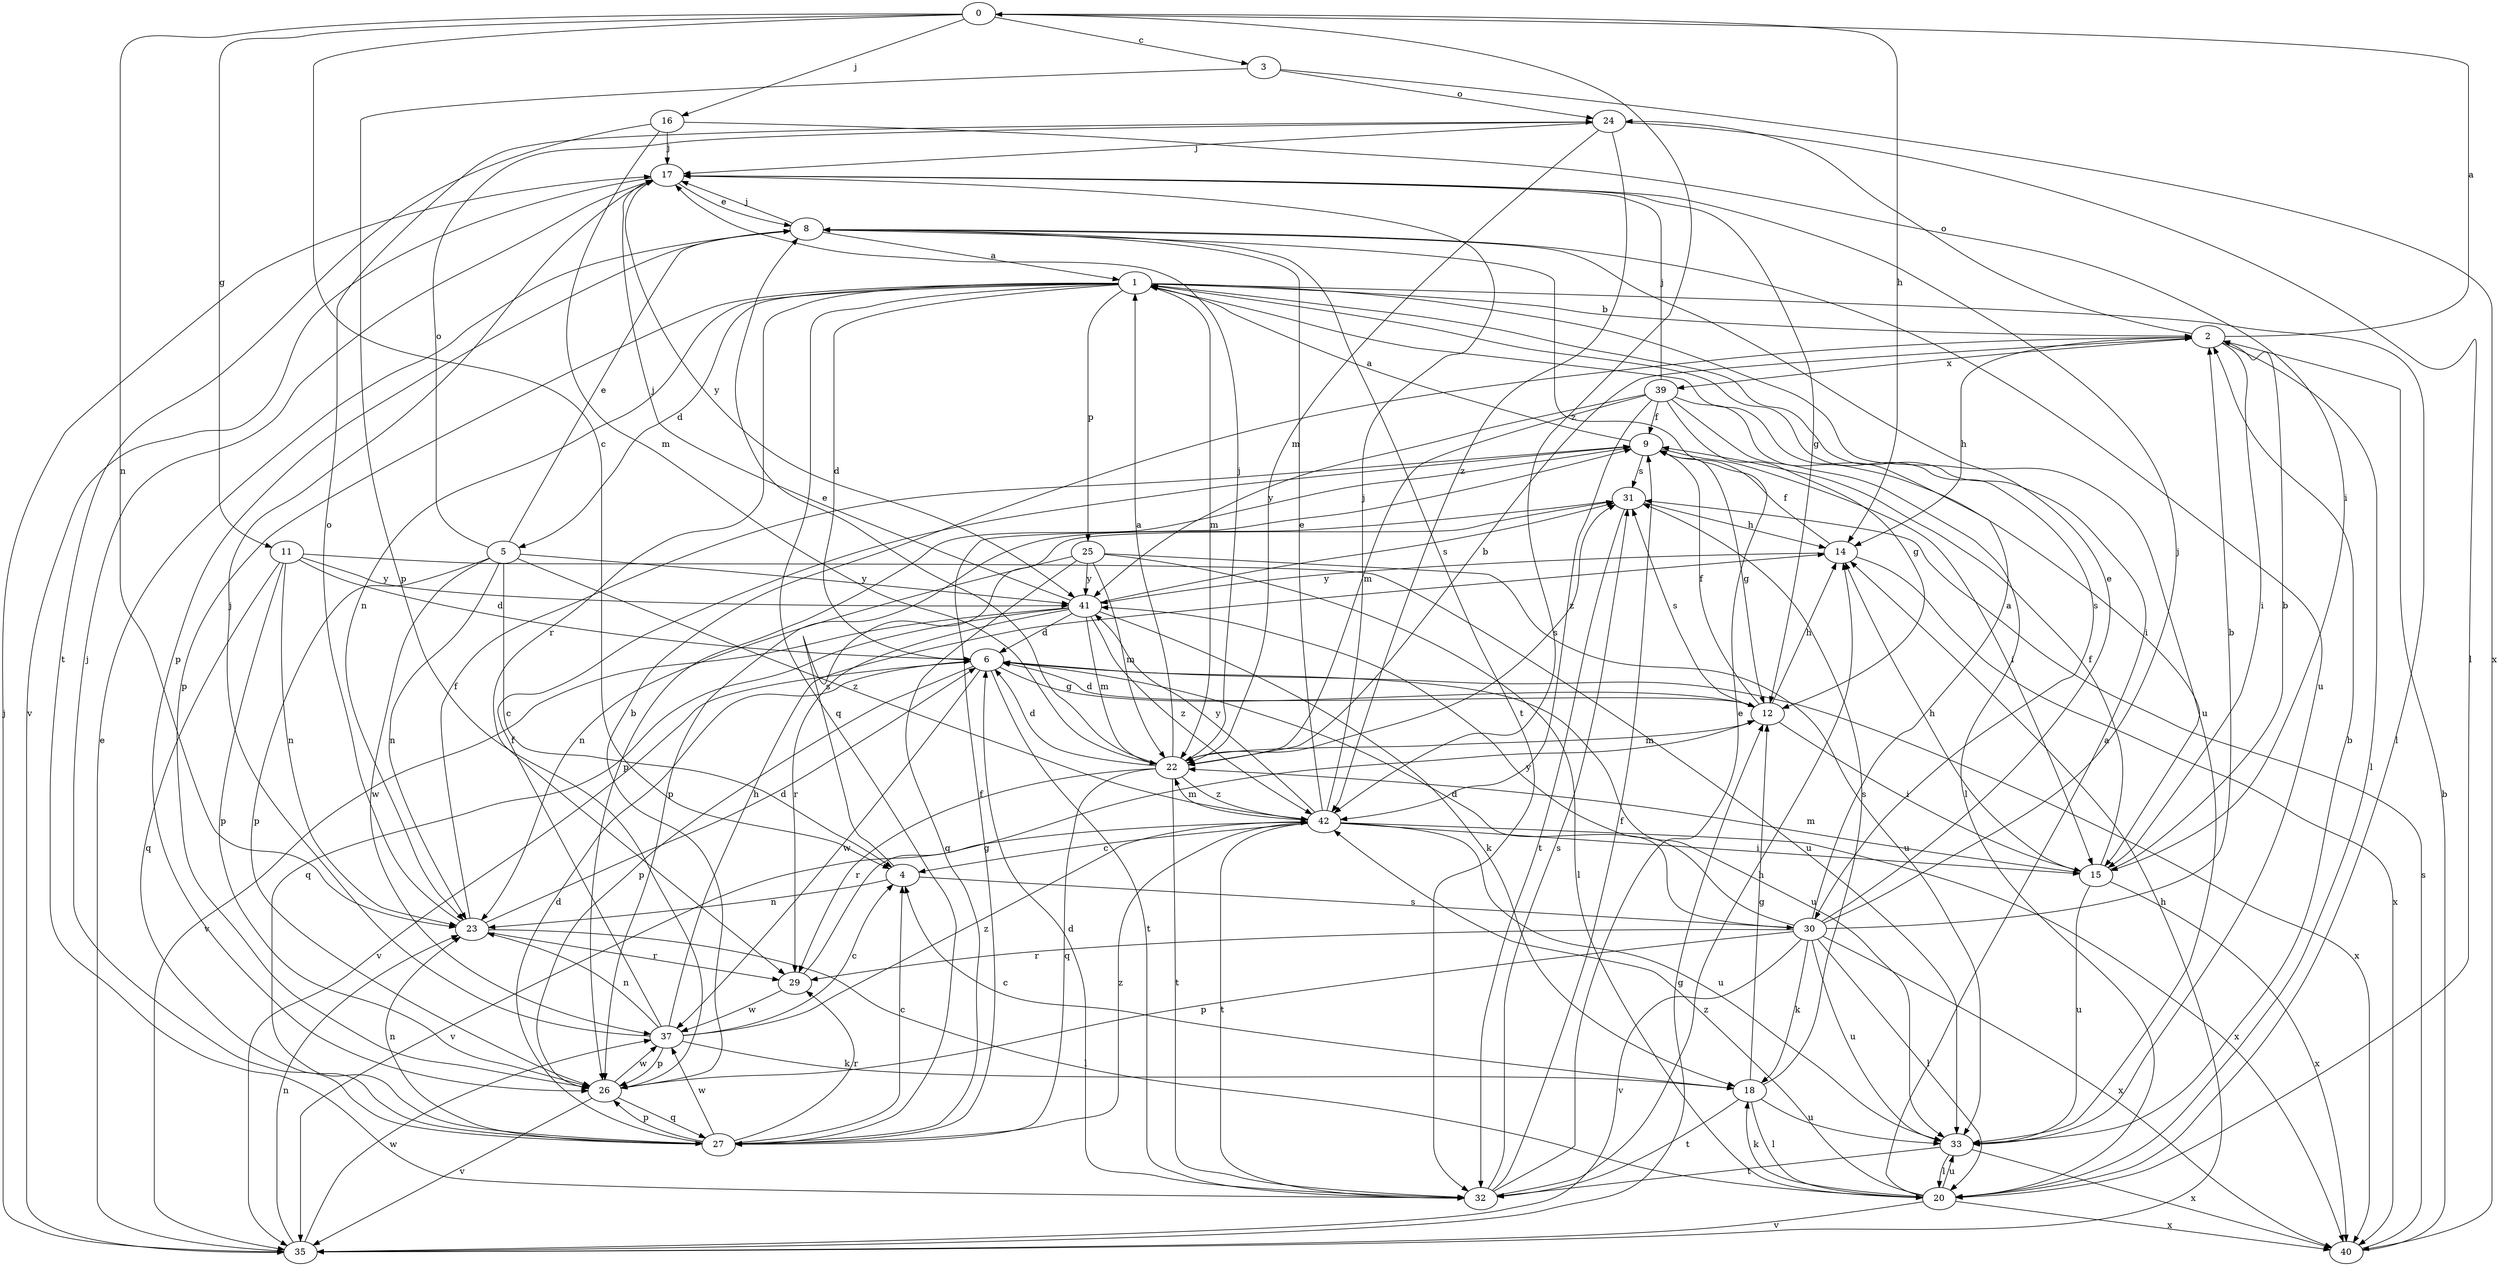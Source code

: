strict digraph  {
0;
1;
2;
3;
4;
5;
6;
8;
9;
11;
12;
14;
15;
16;
17;
18;
20;
22;
23;
24;
25;
26;
27;
29;
30;
31;
32;
33;
35;
37;
39;
40;
41;
42;
0 -> 3  [label=c];
0 -> 4  [label=c];
0 -> 11  [label=g];
0 -> 14  [label=h];
0 -> 16  [label=j];
0 -> 23  [label=n];
0 -> 42  [label=z];
1 -> 2  [label=b];
1 -> 5  [label=d];
1 -> 6  [label=d];
1 -> 20  [label=l];
1 -> 22  [label=m];
1 -> 23  [label=n];
1 -> 25  [label=p];
1 -> 26  [label=p];
1 -> 27  [label=q];
1 -> 29  [label=r];
1 -> 30  [label=s];
1 -> 33  [label=u];
2 -> 0  [label=a];
2 -> 14  [label=h];
2 -> 15  [label=i];
2 -> 20  [label=l];
2 -> 24  [label=o];
2 -> 39  [label=x];
3 -> 24  [label=o];
3 -> 26  [label=p];
3 -> 40  [label=x];
4 -> 23  [label=n];
4 -> 30  [label=s];
4 -> 31  [label=s];
5 -> 4  [label=c];
5 -> 8  [label=e];
5 -> 23  [label=n];
5 -> 24  [label=o];
5 -> 26  [label=p];
5 -> 37  [label=w];
5 -> 41  [label=y];
5 -> 42  [label=z];
6 -> 12  [label=g];
6 -> 26  [label=p];
6 -> 32  [label=t];
6 -> 33  [label=u];
6 -> 35  [label=v];
6 -> 37  [label=w];
6 -> 40  [label=x];
8 -> 1  [label=a];
8 -> 17  [label=j];
8 -> 26  [label=p];
8 -> 32  [label=t];
8 -> 33  [label=u];
9 -> 1  [label=a];
9 -> 12  [label=g];
9 -> 15  [label=i];
9 -> 26  [label=p];
9 -> 31  [label=s];
11 -> 6  [label=d];
11 -> 23  [label=n];
11 -> 26  [label=p];
11 -> 27  [label=q];
11 -> 33  [label=u];
11 -> 41  [label=y];
12 -> 6  [label=d];
12 -> 9  [label=f];
12 -> 14  [label=h];
12 -> 15  [label=i];
12 -> 22  [label=m];
12 -> 31  [label=s];
14 -> 9  [label=f];
14 -> 40  [label=x];
14 -> 41  [label=y];
15 -> 2  [label=b];
15 -> 9  [label=f];
15 -> 14  [label=h];
15 -> 22  [label=m];
15 -> 33  [label=u];
15 -> 40  [label=x];
16 -> 15  [label=i];
16 -> 17  [label=j];
16 -> 22  [label=m];
16 -> 32  [label=t];
17 -> 8  [label=e];
17 -> 12  [label=g];
17 -> 35  [label=v];
17 -> 41  [label=y];
18 -> 4  [label=c];
18 -> 12  [label=g];
18 -> 20  [label=l];
18 -> 31  [label=s];
18 -> 32  [label=t];
18 -> 33  [label=u];
20 -> 1  [label=a];
20 -> 18  [label=k];
20 -> 33  [label=u];
20 -> 35  [label=v];
20 -> 40  [label=x];
20 -> 42  [label=z];
22 -> 1  [label=a];
22 -> 2  [label=b];
22 -> 6  [label=d];
22 -> 8  [label=e];
22 -> 17  [label=j];
22 -> 27  [label=q];
22 -> 29  [label=r];
22 -> 31  [label=s];
22 -> 32  [label=t];
22 -> 42  [label=z];
23 -> 6  [label=d];
23 -> 9  [label=f];
23 -> 20  [label=l];
23 -> 24  [label=o];
23 -> 29  [label=r];
24 -> 17  [label=j];
24 -> 20  [label=l];
24 -> 22  [label=m];
24 -> 42  [label=z];
25 -> 20  [label=l];
25 -> 22  [label=m];
25 -> 23  [label=n];
25 -> 27  [label=q];
25 -> 33  [label=u];
25 -> 41  [label=y];
26 -> 2  [label=b];
26 -> 27  [label=q];
26 -> 35  [label=v];
26 -> 37  [label=w];
27 -> 4  [label=c];
27 -> 6  [label=d];
27 -> 9  [label=f];
27 -> 17  [label=j];
27 -> 23  [label=n];
27 -> 26  [label=p];
27 -> 29  [label=r];
27 -> 37  [label=w];
27 -> 42  [label=z];
29 -> 12  [label=g];
29 -> 37  [label=w];
30 -> 1  [label=a];
30 -> 2  [label=b];
30 -> 6  [label=d];
30 -> 8  [label=e];
30 -> 17  [label=j];
30 -> 18  [label=k];
30 -> 20  [label=l];
30 -> 26  [label=p];
30 -> 29  [label=r];
30 -> 33  [label=u];
30 -> 35  [label=v];
30 -> 40  [label=x];
30 -> 41  [label=y];
31 -> 14  [label=h];
31 -> 26  [label=p];
31 -> 32  [label=t];
32 -> 6  [label=d];
32 -> 8  [label=e];
32 -> 9  [label=f];
32 -> 14  [label=h];
32 -> 31  [label=s];
33 -> 2  [label=b];
33 -> 20  [label=l];
33 -> 32  [label=t];
33 -> 40  [label=x];
35 -> 8  [label=e];
35 -> 12  [label=g];
35 -> 14  [label=h];
35 -> 17  [label=j];
35 -> 23  [label=n];
35 -> 37  [label=w];
37 -> 4  [label=c];
37 -> 9  [label=f];
37 -> 14  [label=h];
37 -> 17  [label=j];
37 -> 18  [label=k];
37 -> 23  [label=n];
37 -> 26  [label=p];
37 -> 42  [label=z];
39 -> 9  [label=f];
39 -> 12  [label=g];
39 -> 15  [label=i];
39 -> 17  [label=j];
39 -> 20  [label=l];
39 -> 22  [label=m];
39 -> 41  [label=y];
39 -> 42  [label=z];
40 -> 2  [label=b];
40 -> 31  [label=s];
41 -> 6  [label=d];
41 -> 17  [label=j];
41 -> 18  [label=k];
41 -> 22  [label=m];
41 -> 27  [label=q];
41 -> 29  [label=r];
41 -> 31  [label=s];
41 -> 35  [label=v];
41 -> 42  [label=z];
42 -> 4  [label=c];
42 -> 8  [label=e];
42 -> 15  [label=i];
42 -> 17  [label=j];
42 -> 22  [label=m];
42 -> 32  [label=t];
42 -> 33  [label=u];
42 -> 35  [label=v];
42 -> 40  [label=x];
42 -> 41  [label=y];
}

